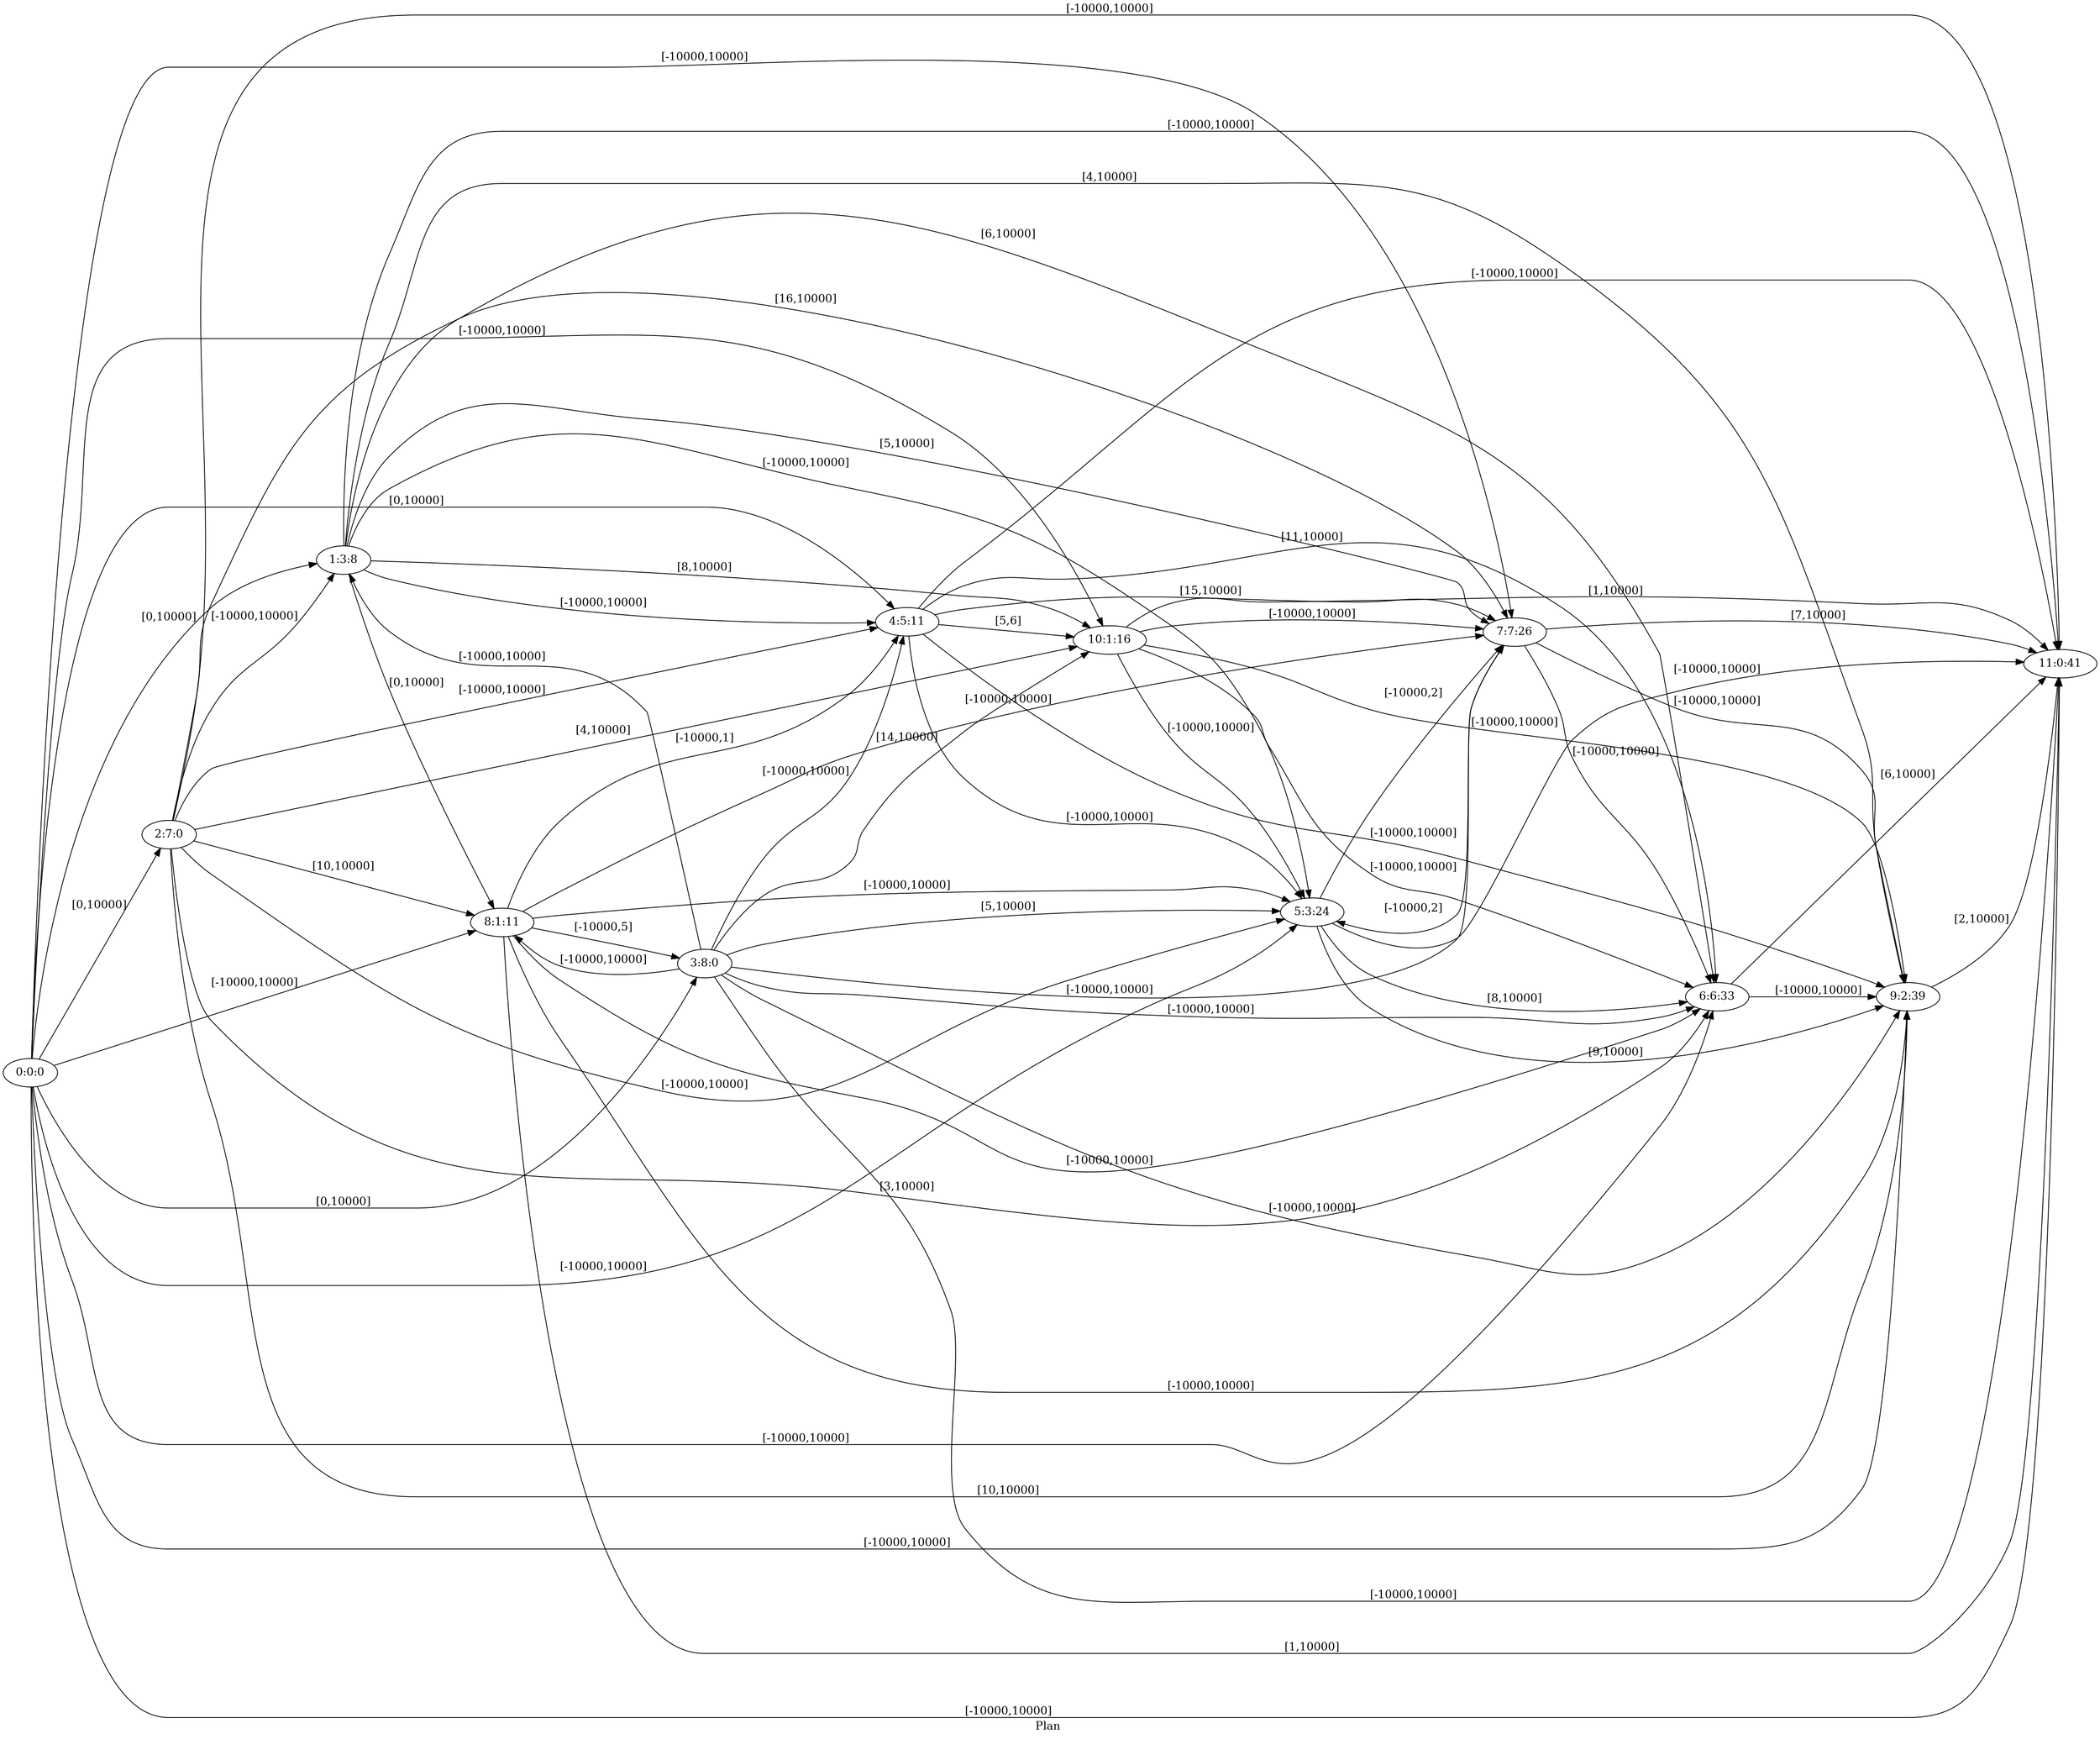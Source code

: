 digraph G {
 rankdir = LR;
 nodesep = .45; 
 size = 30;
label="Plan ";
 fldt = 0.789841;
"0:0:0"->"1:3:8"[ label = "[0,10000]"];
"0:0:0"->"2:7:0"[ label = "[0,10000]"];
"0:0:0"->"3:8:0"[ label = "[0,10000]"];
"0:0:0"->"4:5:11"[ label = "[0,10000]"];
"0:0:0"->"5:3:24"[ label = "[-10000,10000]"];
"0:0:0"->"6:6:33"[ label = "[-10000,10000]"];
"0:0:0"->"7:7:26"[ label = "[-10000,10000]"];
"0:0:0"->"8:1:11"[ label = "[-10000,10000]"];
"0:0:0"->"9:2:39"[ label = "[-10000,10000]"];
"0:0:0"->"10:1:16"[ label = "[-10000,10000]"];
"0:0:0"->"11:0:41"[ label = "[-10000,10000]"];
"1:3:8"->"4:5:11"[ label = "[-10000,10000]"];
"1:3:8"->"5:3:24"[ label = "[-10000,10000]"];
"1:3:8"->"6:6:33"[ label = "[6,10000]"];
"1:3:8"->"7:7:26"[ label = "[5,10000]"];
"1:3:8"->"8:1:11"[ label = "[0,10000]"];
"1:3:8"->"9:2:39"[ label = "[4,10000]"];
"1:3:8"->"10:1:16"[ label = "[8,10000]"];
"1:3:8"->"11:0:41"[ label = "[-10000,10000]"];
"2:7:0"->"1:3:8"[ label = "[-10000,10000]"];
"2:7:0"->"4:5:11"[ label = "[-10000,10000]"];
"2:7:0"->"5:3:24"[ label = "[-10000,10000]"];
"2:7:0"->"6:6:33"[ label = "[3,10000]"];
"2:7:0"->"7:7:26"[ label = "[16,10000]"];
"2:7:0"->"8:1:11"[ label = "[10,10000]"];
"2:7:0"->"9:2:39"[ label = "[10,10000]"];
"2:7:0"->"10:1:16"[ label = "[4,10000]"];
"2:7:0"->"11:0:41"[ label = "[-10000,10000]"];
"3:8:0"->"1:3:8"[ label = "[-10000,10000]"];
"3:8:0"->"4:5:11"[ label = "[-10000,10000]"];
"3:8:0"->"5:3:24"[ label = "[5,10000]"];
"3:8:0"->"6:6:33"[ label = "[-10000,10000]"];
"3:8:0"->"7:7:26"[ label = "[-10000,10000]"];
"3:8:0"->"8:1:11"[ label = "[-10000,10000]"];
"3:8:0"->"9:2:39"[ label = "[-10000,10000]"];
"3:8:0"->"10:1:16"[ label = "[14,10000]"];
"3:8:0"->"11:0:41"[ label = "[-10000,10000]"];
"4:5:11"->"5:3:24"[ label = "[-10000,10000]"];
"4:5:11"->"6:6:33"[ label = "[11,10000]"];
"4:5:11"->"7:7:26"[ label = "[15,10000]"];
"4:5:11"->"9:2:39"[ label = "[-10000,10000]"];
"4:5:11"->"10:1:16"[ label = "[5,6]"];
"4:5:11"->"11:0:41"[ label = "[-10000,10000]"];
"5:3:24"->"6:6:33"[ label = "[8,10000]"];
"5:3:24"->"7:7:26"[ label = "[-10000,2]"];
"5:3:24"->"9:2:39"[ label = "[9,10000]"];
"5:3:24"->"11:0:41"[ label = "[-10000,10000]"];
"6:6:33"->"9:2:39"[ label = "[-10000,10000]"];
"6:6:33"->"11:0:41"[ label = "[6,10000]"];
"7:7:26"->"5:3:24"[ label = "[-10000,2]"];
"7:7:26"->"6:6:33"[ label = "[-10000,10000]"];
"7:7:26"->"9:2:39"[ label = "[-10000,10000]"];
"7:7:26"->"11:0:41"[ label = "[7,10000]"];
"8:1:11"->"3:8:0"[ label = "[-10000,5]"];
"8:1:11"->"4:5:11"[ label = "[-10000,1]"];
"8:1:11"->"5:3:24"[ label = "[-10000,10000]"];
"8:1:11"->"6:6:33"[ label = "[-10000,10000]"];
"8:1:11"->"7:7:26"[ label = "[-10000,10000]"];
"8:1:11"->"9:2:39"[ label = "[-10000,10000]"];
"8:1:11"->"11:0:41"[ label = "[1,10000]"];
"9:2:39"->"11:0:41"[ label = "[2,10000]"];
"10:1:16"->"5:3:24"[ label = "[-10000,10000]"];
"10:1:16"->"6:6:33"[ label = "[-10000,10000]"];
"10:1:16"->"7:7:26"[ label = "[-10000,10000]"];
"10:1:16"->"9:2:39"[ label = "[-10000,10000]"];
"10:1:16"->"11:0:41"[ label = "[1,10000]"];
}
